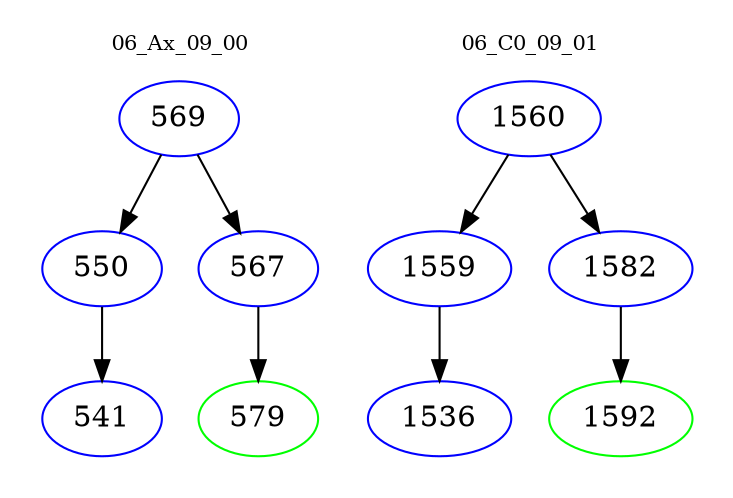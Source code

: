 digraph{
subgraph cluster_0 {
color = white
label = "06_Ax_09_00";
fontsize=10;
T0_569 [label="569", color="blue"]
T0_569 -> T0_550 [color="black"]
T0_550 [label="550", color="blue"]
T0_550 -> T0_541 [color="black"]
T0_541 [label="541", color="blue"]
T0_569 -> T0_567 [color="black"]
T0_567 [label="567", color="blue"]
T0_567 -> T0_579 [color="black"]
T0_579 [label="579", color="green"]
}
subgraph cluster_1 {
color = white
label = "06_C0_09_01";
fontsize=10;
T1_1560 [label="1560", color="blue"]
T1_1560 -> T1_1559 [color="black"]
T1_1559 [label="1559", color="blue"]
T1_1559 -> T1_1536 [color="black"]
T1_1536 [label="1536", color="blue"]
T1_1560 -> T1_1582 [color="black"]
T1_1582 [label="1582", color="blue"]
T1_1582 -> T1_1592 [color="black"]
T1_1592 [label="1592", color="green"]
}
}
